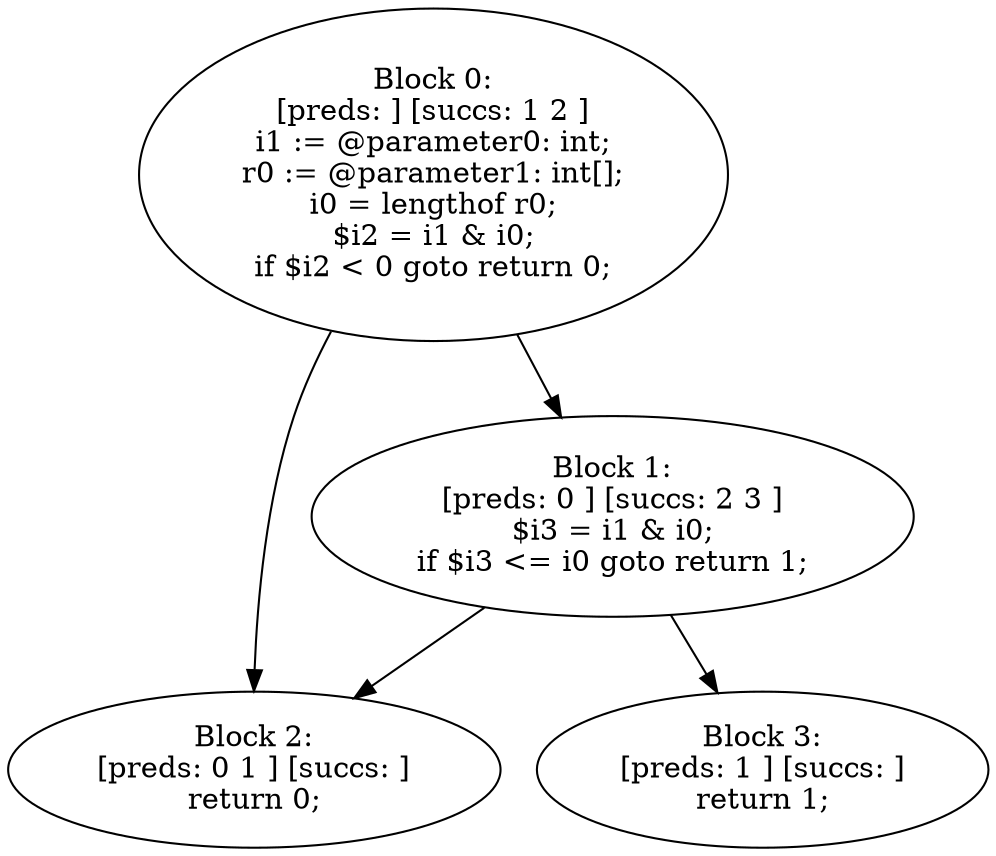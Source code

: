 digraph "unitGraph" {
    "Block 0:
[preds: ] [succs: 1 2 ]
i1 := @parameter0: int;
r0 := @parameter1: int[];
i0 = lengthof r0;
$i2 = i1 & i0;
if $i2 < 0 goto return 0;
"
    "Block 1:
[preds: 0 ] [succs: 2 3 ]
$i3 = i1 & i0;
if $i3 <= i0 goto return 1;
"
    "Block 2:
[preds: 0 1 ] [succs: ]
return 0;
"
    "Block 3:
[preds: 1 ] [succs: ]
return 1;
"
    "Block 0:
[preds: ] [succs: 1 2 ]
i1 := @parameter0: int;
r0 := @parameter1: int[];
i0 = lengthof r0;
$i2 = i1 & i0;
if $i2 < 0 goto return 0;
"->"Block 1:
[preds: 0 ] [succs: 2 3 ]
$i3 = i1 & i0;
if $i3 <= i0 goto return 1;
";
    "Block 0:
[preds: ] [succs: 1 2 ]
i1 := @parameter0: int;
r0 := @parameter1: int[];
i0 = lengthof r0;
$i2 = i1 & i0;
if $i2 < 0 goto return 0;
"->"Block 2:
[preds: 0 1 ] [succs: ]
return 0;
";
    "Block 1:
[preds: 0 ] [succs: 2 3 ]
$i3 = i1 & i0;
if $i3 <= i0 goto return 1;
"->"Block 2:
[preds: 0 1 ] [succs: ]
return 0;
";
    "Block 1:
[preds: 0 ] [succs: 2 3 ]
$i3 = i1 & i0;
if $i3 <= i0 goto return 1;
"->"Block 3:
[preds: 1 ] [succs: ]
return 1;
";
}
